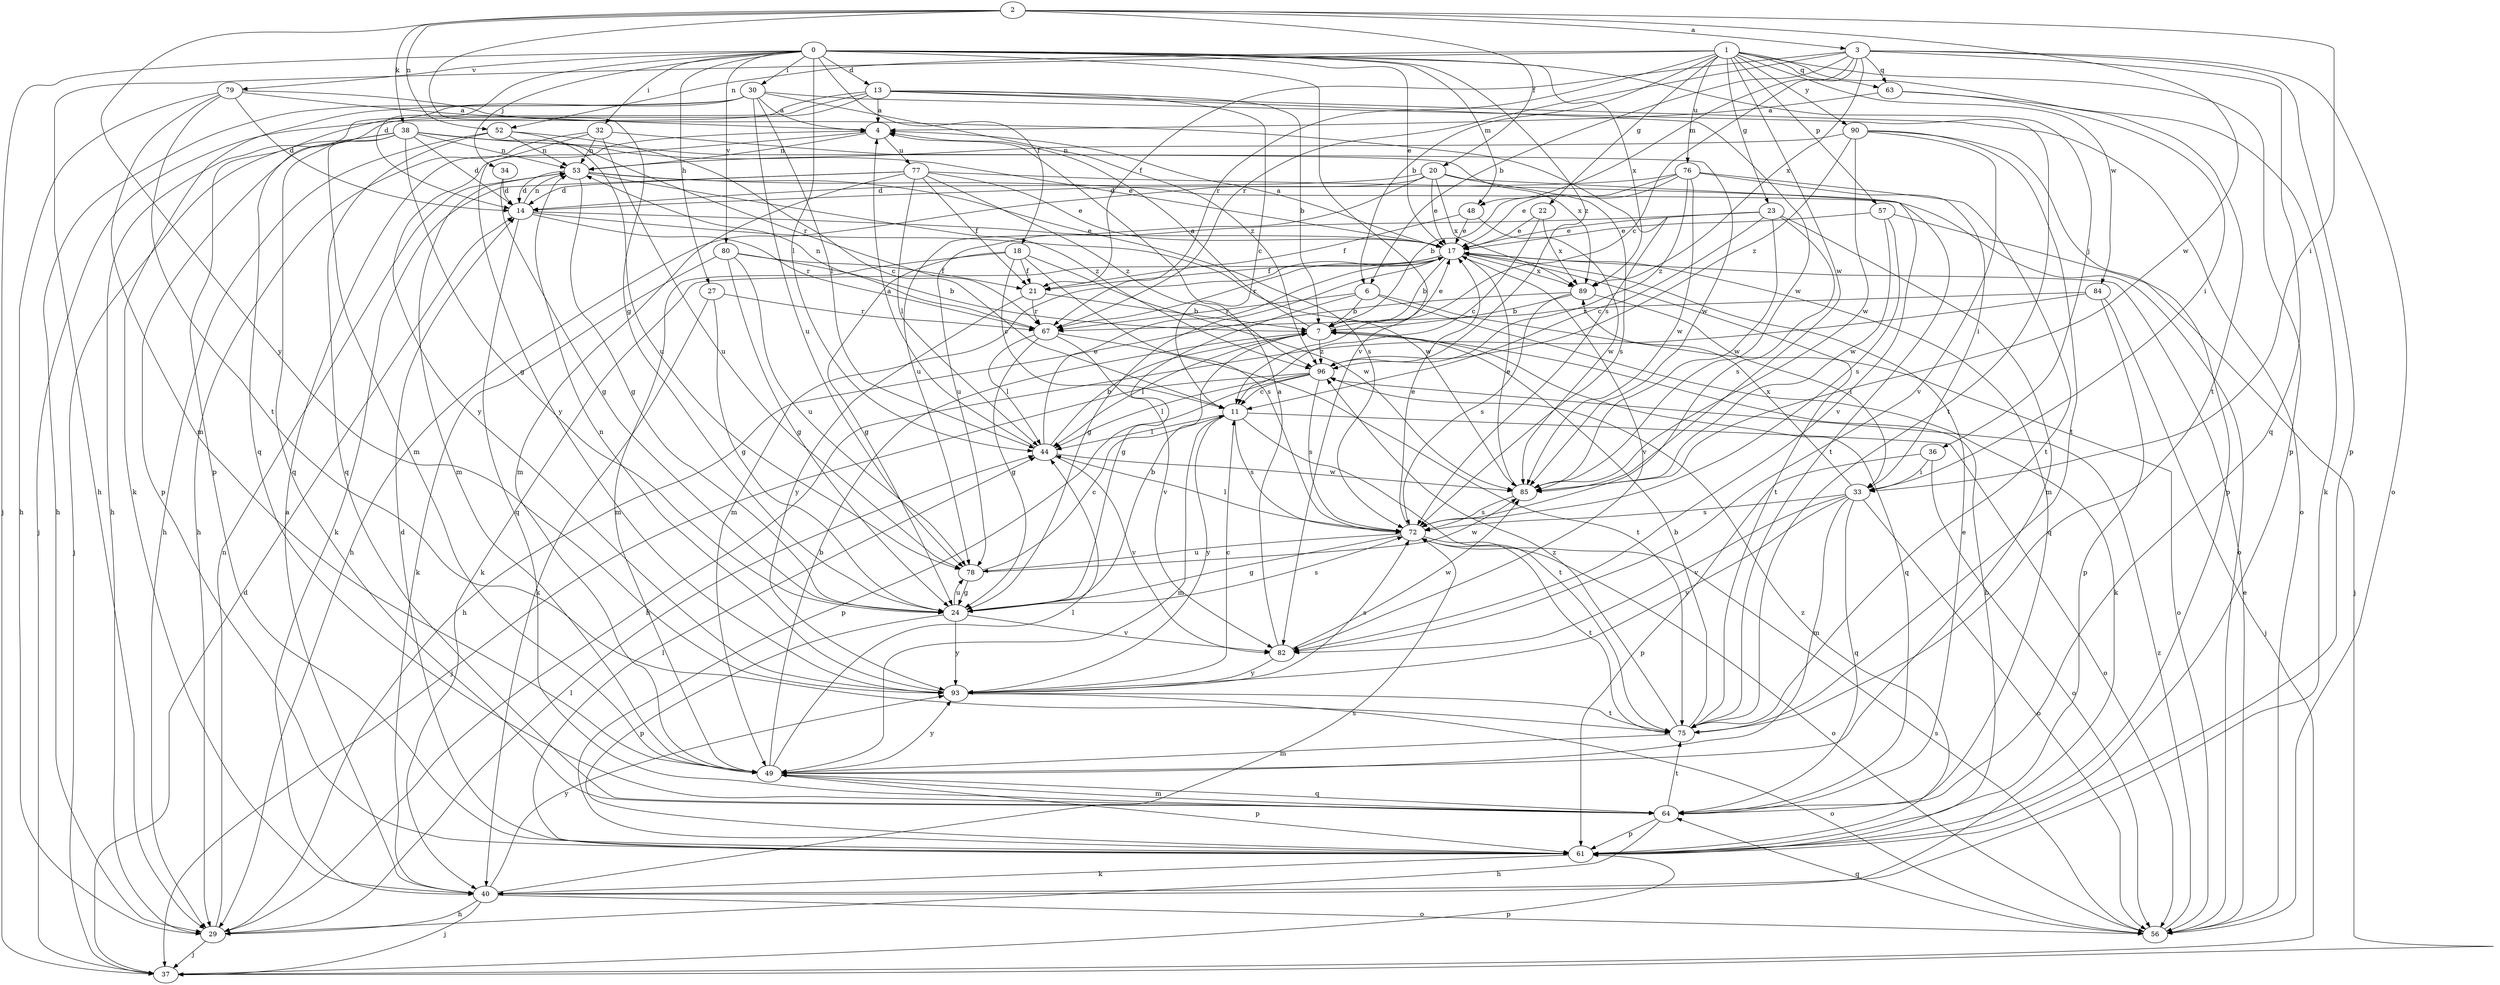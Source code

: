 strict digraph  {
0;
1;
2;
3;
4;
6;
7;
11;
13;
14;
17;
18;
20;
21;
22;
23;
24;
27;
29;
30;
32;
33;
34;
36;
37;
38;
40;
44;
48;
49;
52;
53;
56;
57;
61;
63;
64;
67;
72;
75;
76;
77;
78;
79;
80;
82;
84;
85;
89;
90;
93;
96;
0 -> 13  [label=d];
0 -> 14  [label=d];
0 -> 17  [label=e];
0 -> 18  [label=f];
0 -> 27  [label=h];
0 -> 30  [label=i];
0 -> 32  [label=i];
0 -> 34  [label=j];
0 -> 36  [label=j];
0 -> 37  [label=j];
0 -> 44  [label=l];
0 -> 48  [label=m];
0 -> 79  [label=v];
0 -> 80  [label=v];
0 -> 82  [label=v];
0 -> 89  [label=x];
0 -> 96  [label=z];
1 -> 6  [label=b];
1 -> 22  [label=g];
1 -> 23  [label=g];
1 -> 29  [label=h];
1 -> 52  [label=n];
1 -> 57  [label=p];
1 -> 61  [label=p];
1 -> 63  [label=q];
1 -> 67  [label=r];
1 -> 75  [label=t];
1 -> 76  [label=u];
1 -> 84  [label=w];
1 -> 85  [label=w];
1 -> 90  [label=y];
2 -> 3  [label=a];
2 -> 20  [label=f];
2 -> 24  [label=g];
2 -> 33  [label=i];
2 -> 38  [label=k];
2 -> 52  [label=n];
2 -> 85  [label=w];
2 -> 93  [label=y];
3 -> 6  [label=b];
3 -> 11  [label=c];
3 -> 21  [label=f];
3 -> 48  [label=m];
3 -> 56  [label=o];
3 -> 61  [label=p];
3 -> 63  [label=q];
3 -> 64  [label=q];
3 -> 67  [label=r];
3 -> 89  [label=x];
4 -> 53  [label=n];
4 -> 77  [label=u];
4 -> 93  [label=y];
6 -> 7  [label=b];
6 -> 24  [label=g];
6 -> 40  [label=k];
6 -> 56  [label=o];
6 -> 67  [label=r];
7 -> 4  [label=a];
7 -> 17  [label=e];
7 -> 44  [label=l];
7 -> 64  [label=q];
7 -> 96  [label=z];
11 -> 44  [label=l];
11 -> 49  [label=m];
11 -> 56  [label=o];
11 -> 72  [label=s];
11 -> 75  [label=t];
11 -> 93  [label=y];
13 -> 4  [label=a];
13 -> 7  [label=b];
13 -> 11  [label=c];
13 -> 29  [label=h];
13 -> 37  [label=j];
13 -> 56  [label=o];
13 -> 64  [label=q];
13 -> 85  [label=w];
14 -> 17  [label=e];
14 -> 53  [label=n];
14 -> 64  [label=q];
14 -> 67  [label=r];
14 -> 85  [label=w];
17 -> 4  [label=a];
17 -> 7  [label=b];
17 -> 21  [label=f];
17 -> 24  [label=g];
17 -> 40  [label=k];
17 -> 49  [label=m];
17 -> 64  [label=q];
17 -> 67  [label=r];
17 -> 75  [label=t];
17 -> 82  [label=v];
17 -> 89  [label=x];
18 -> 11  [label=c];
18 -> 21  [label=f];
18 -> 24  [label=g];
18 -> 49  [label=m];
18 -> 72  [label=s];
18 -> 85  [label=w];
20 -> 14  [label=d];
20 -> 17  [label=e];
20 -> 29  [label=h];
20 -> 72  [label=s];
20 -> 78  [label=u];
20 -> 82  [label=v];
20 -> 89  [label=x];
21 -> 7  [label=b];
21 -> 67  [label=r];
21 -> 93  [label=y];
22 -> 11  [label=c];
22 -> 17  [label=e];
22 -> 89  [label=x];
23 -> 11  [label=c];
23 -> 17  [label=e];
23 -> 49  [label=m];
23 -> 72  [label=s];
23 -> 78  [label=u];
23 -> 85  [label=w];
24 -> 7  [label=b];
24 -> 61  [label=p];
24 -> 72  [label=s];
24 -> 78  [label=u];
24 -> 82  [label=v];
24 -> 93  [label=y];
27 -> 24  [label=g];
27 -> 40  [label=k];
27 -> 67  [label=r];
29 -> 37  [label=j];
29 -> 44  [label=l];
29 -> 53  [label=n];
30 -> 4  [label=a];
30 -> 29  [label=h];
30 -> 40  [label=k];
30 -> 44  [label=l];
30 -> 61  [label=p];
30 -> 75  [label=t];
30 -> 78  [label=u];
30 -> 96  [label=z];
32 -> 29  [label=h];
32 -> 53  [label=n];
32 -> 78  [label=u];
32 -> 85  [label=w];
32 -> 93  [label=y];
33 -> 49  [label=m];
33 -> 56  [label=o];
33 -> 64  [label=q];
33 -> 72  [label=s];
33 -> 82  [label=v];
33 -> 89  [label=x];
33 -> 93  [label=y];
34 -> 14  [label=d];
34 -> 24  [label=g];
36 -> 33  [label=i];
36 -> 56  [label=o];
36 -> 61  [label=p];
37 -> 14  [label=d];
37 -> 61  [label=p];
38 -> 14  [label=d];
38 -> 17  [label=e];
38 -> 24  [label=g];
38 -> 37  [label=j];
38 -> 49  [label=m];
38 -> 53  [label=n];
38 -> 61  [label=p];
38 -> 64  [label=q];
38 -> 67  [label=r];
38 -> 89  [label=x];
40 -> 4  [label=a];
40 -> 29  [label=h];
40 -> 37  [label=j];
40 -> 56  [label=o];
40 -> 72  [label=s];
40 -> 93  [label=y];
44 -> 4  [label=a];
44 -> 7  [label=b];
44 -> 17  [label=e];
44 -> 82  [label=v];
44 -> 85  [label=w];
48 -> 17  [label=e];
48 -> 21  [label=f];
48 -> 85  [label=w];
49 -> 7  [label=b];
49 -> 44  [label=l];
49 -> 61  [label=p];
49 -> 64  [label=q];
49 -> 93  [label=y];
52 -> 11  [label=c];
52 -> 29  [label=h];
52 -> 53  [label=n];
52 -> 64  [label=q];
52 -> 78  [label=u];
53 -> 14  [label=d];
53 -> 24  [label=g];
53 -> 49  [label=m];
53 -> 56  [label=o];
53 -> 72  [label=s];
53 -> 96  [label=z];
56 -> 17  [label=e];
56 -> 64  [label=q];
56 -> 72  [label=s];
56 -> 96  [label=z];
57 -> 17  [label=e];
57 -> 37  [label=j];
57 -> 72  [label=s];
57 -> 85  [label=w];
61 -> 7  [label=b];
61 -> 14  [label=d];
61 -> 40  [label=k];
61 -> 44  [label=l];
61 -> 96  [label=z];
63 -> 4  [label=a];
63 -> 33  [label=i];
63 -> 40  [label=k];
64 -> 17  [label=e];
64 -> 29  [label=h];
64 -> 49  [label=m];
64 -> 61  [label=p];
64 -> 75  [label=t];
67 -> 24  [label=g];
67 -> 44  [label=l];
67 -> 53  [label=n];
67 -> 75  [label=t];
67 -> 82  [label=v];
72 -> 17  [label=e];
72 -> 24  [label=g];
72 -> 44  [label=l];
72 -> 56  [label=o];
72 -> 75  [label=t];
72 -> 78  [label=u];
75 -> 7  [label=b];
75 -> 49  [label=m];
75 -> 96  [label=z];
76 -> 7  [label=b];
76 -> 14  [label=d];
76 -> 17  [label=e];
76 -> 33  [label=i];
76 -> 75  [label=t];
76 -> 85  [label=w];
76 -> 96  [label=z];
77 -> 14  [label=d];
77 -> 17  [label=e];
77 -> 21  [label=f];
77 -> 40  [label=k];
77 -> 44  [label=l];
77 -> 49  [label=m];
77 -> 75  [label=t];
77 -> 96  [label=z];
78 -> 11  [label=c];
78 -> 24  [label=g];
78 -> 85  [label=w];
79 -> 4  [label=a];
79 -> 14  [label=d];
79 -> 29  [label=h];
79 -> 49  [label=m];
79 -> 72  [label=s];
79 -> 75  [label=t];
80 -> 7  [label=b];
80 -> 21  [label=f];
80 -> 24  [label=g];
80 -> 40  [label=k];
80 -> 78  [label=u];
82 -> 4  [label=a];
82 -> 85  [label=w];
82 -> 93  [label=y];
84 -> 29  [label=h];
84 -> 37  [label=j];
84 -> 61  [label=p];
84 -> 67  [label=r];
85 -> 17  [label=e];
85 -> 72  [label=s];
89 -> 7  [label=b];
89 -> 29  [label=h];
89 -> 33  [label=i];
89 -> 72  [label=s];
90 -> 53  [label=n];
90 -> 61  [label=p];
90 -> 75  [label=t];
90 -> 82  [label=v];
90 -> 85  [label=w];
90 -> 96  [label=z];
93 -> 11  [label=c];
93 -> 53  [label=n];
93 -> 56  [label=o];
93 -> 72  [label=s];
93 -> 75  [label=t];
96 -> 11  [label=c];
96 -> 37  [label=j];
96 -> 44  [label=l];
96 -> 61  [label=p];
96 -> 72  [label=s];
}
